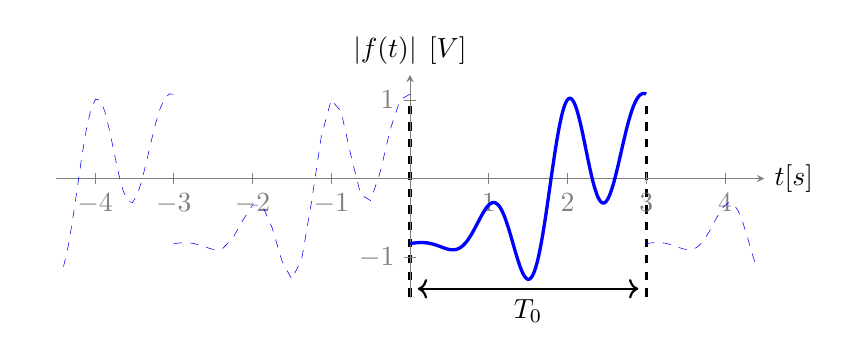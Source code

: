 ﻿\def\morlet#1{exp(-(#1)^2)*cos((#1)*2*pi r)}
\def\fonc#1{\morlet{(#1)/2}+atan(#1)/90}
\def\fonction#1{\fonc{(#1)*2+-4}}
\begin{tikzpicture}
	\draw [very thick, dashed] (0,-1.5) -- (0,1)	 ;
	\draw [very thick, dashed] (3,-1.5) -- (3,1)	 ;
	\draw [thick, <->,shorten <= +.1cm, shorten >= .1cm] (0,-1.4) -- (3,-1.4) node[below, xshift=-1.5cm] {$T_0$}	 ;

	\begin{axis}[	anchor = origin,  x=1cm, y=1cm, 
								xmin=-4.5, xmax=4.5,
								axis lines=center, 
								xlabel={$t[s]$},
								ylabel={$\left|f(t)\right|\; [V]$},
								ylabel style = {anchor=south, thick, black},
								xlabel style = {anchor=west, thick, black},
								grid=minor,
								domain=-4.5:4.5,
								enlarge y limits=true,
								help lines
							]
%		\addplot[dashed, blue, domain=-5.1:-4]
%		        plot (\x,{\fonction{\x+6}});
		\addplot[dashed, blue, domain=-4.4:-3]
		        plot (\x,{\fonction{\x+6}});
		\addplot[dashed, blue, domain=-3:0]
		        plot (\x,{\fonction{\x+3}});
		\addplot[very thick, blue, domain=0:3,samples=512]
		        plot (\x,{\fonction{\x}});
		\addplot[dashed, blue, domain=3:4.4]
		        plot (\x,{\fonction{\x-3}});
%		\addplot[dashed, blue, domain=4:5.1]
%		        plot (\x,{\fonction{\x-4}});
	\end{axis}
\end{tikzpicture}
    
